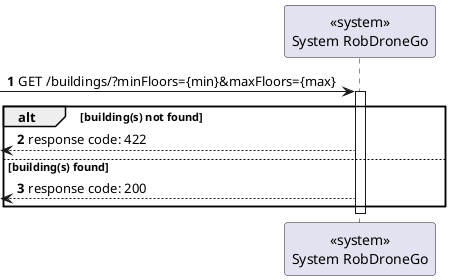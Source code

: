@startuml
autonumber

participant "<<system>>\nSystem RobDroneGo" as sys

 [-> sys: GET /buildings/?minFloors={min}&maxFloors={max}

activate sys
alt building(s) not found
    [<--sys : response code: 422
else building(s) found
    [<--sys : response code: 200
end
deactivate sys


@enduml
